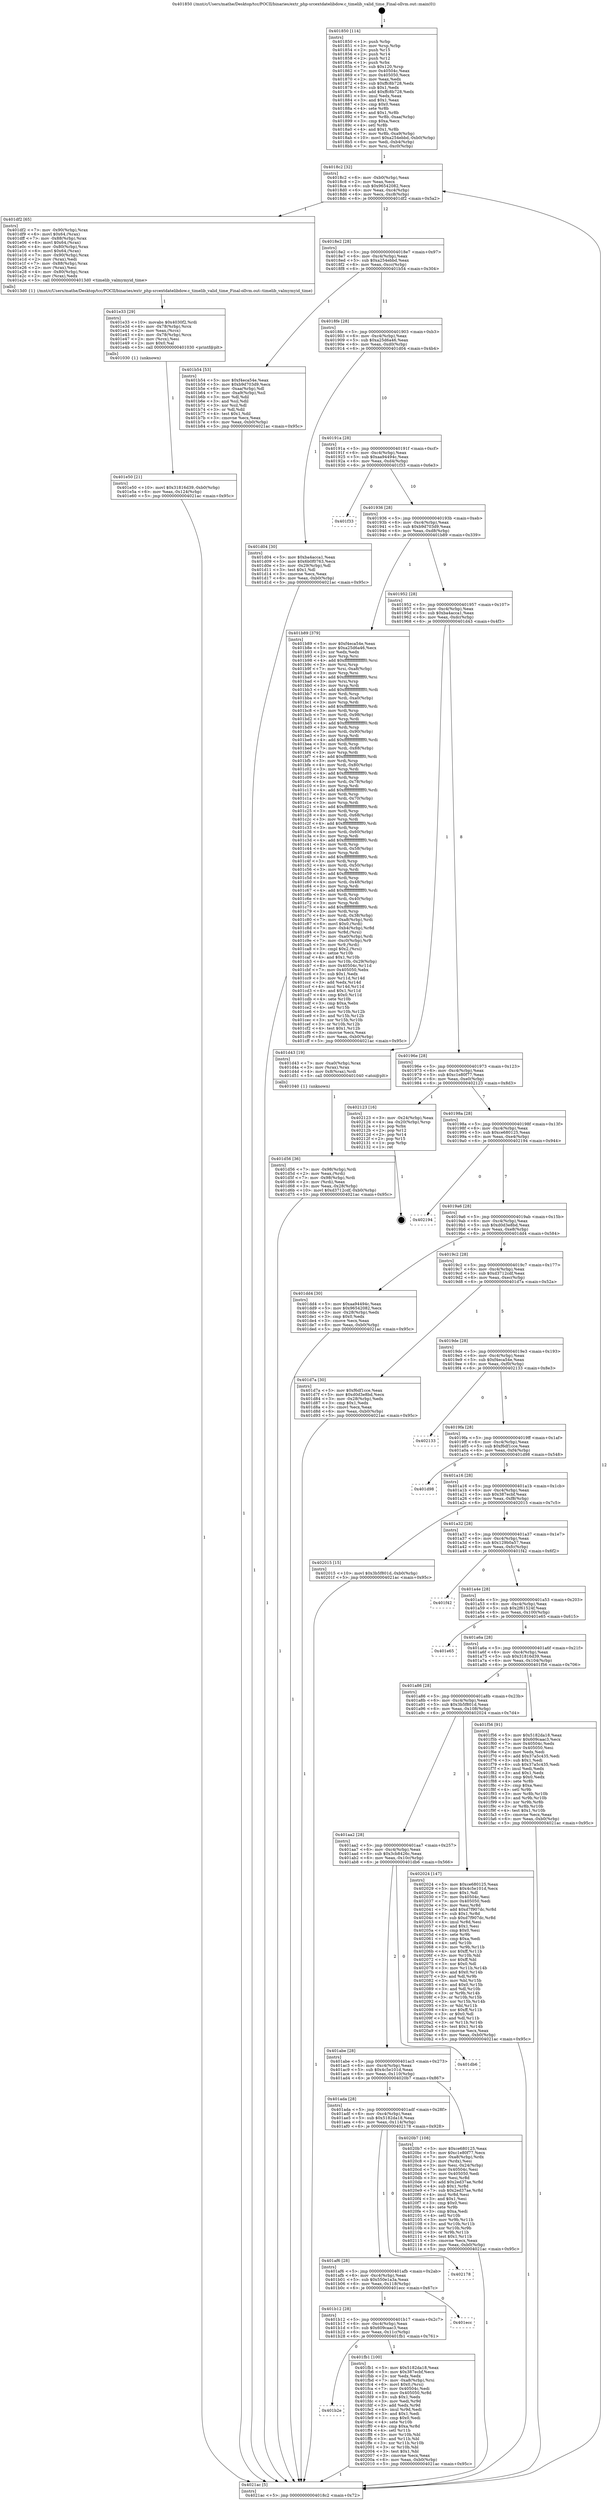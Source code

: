 digraph "0x401850" {
  label = "0x401850 (/mnt/c/Users/mathe/Desktop/tcc/POCII/binaries/extr_php-srcextdatelibdow.c_timelib_valid_time_Final-ollvm.out::main(0))"
  labelloc = "t"
  node[shape=record]

  Entry [label="",width=0.3,height=0.3,shape=circle,fillcolor=black,style=filled]
  "0x4018c2" [label="{
     0x4018c2 [32]\l
     | [instrs]\l
     &nbsp;&nbsp;0x4018c2 \<+6\>: mov -0xb0(%rbp),%eax\l
     &nbsp;&nbsp;0x4018c8 \<+2\>: mov %eax,%ecx\l
     &nbsp;&nbsp;0x4018ca \<+6\>: sub $0x96542082,%ecx\l
     &nbsp;&nbsp;0x4018d0 \<+6\>: mov %eax,-0xc4(%rbp)\l
     &nbsp;&nbsp;0x4018d6 \<+6\>: mov %ecx,-0xc8(%rbp)\l
     &nbsp;&nbsp;0x4018dc \<+6\>: je 0000000000401df2 \<main+0x5a2\>\l
  }"]
  "0x401df2" [label="{
     0x401df2 [65]\l
     | [instrs]\l
     &nbsp;&nbsp;0x401df2 \<+7\>: mov -0x90(%rbp),%rax\l
     &nbsp;&nbsp;0x401df9 \<+6\>: movl $0x64,(%rax)\l
     &nbsp;&nbsp;0x401dff \<+7\>: mov -0x88(%rbp),%rax\l
     &nbsp;&nbsp;0x401e06 \<+6\>: movl $0x64,(%rax)\l
     &nbsp;&nbsp;0x401e0c \<+4\>: mov -0x80(%rbp),%rax\l
     &nbsp;&nbsp;0x401e10 \<+6\>: movl $0x64,(%rax)\l
     &nbsp;&nbsp;0x401e16 \<+7\>: mov -0x90(%rbp),%rax\l
     &nbsp;&nbsp;0x401e1d \<+2\>: mov (%rax),%edi\l
     &nbsp;&nbsp;0x401e1f \<+7\>: mov -0x88(%rbp),%rax\l
     &nbsp;&nbsp;0x401e26 \<+2\>: mov (%rax),%esi\l
     &nbsp;&nbsp;0x401e28 \<+4\>: mov -0x80(%rbp),%rax\l
     &nbsp;&nbsp;0x401e2c \<+2\>: mov (%rax),%edx\l
     &nbsp;&nbsp;0x401e2e \<+5\>: call 00000000004013d0 \<timelib_valmymyid_time\>\l
     | [calls]\l
     &nbsp;&nbsp;0x4013d0 \{1\} (/mnt/c/Users/mathe/Desktop/tcc/POCII/binaries/extr_php-srcextdatelibdow.c_timelib_valid_time_Final-ollvm.out::timelib_valmymyid_time)\l
  }"]
  "0x4018e2" [label="{
     0x4018e2 [28]\l
     | [instrs]\l
     &nbsp;&nbsp;0x4018e2 \<+5\>: jmp 00000000004018e7 \<main+0x97\>\l
     &nbsp;&nbsp;0x4018e7 \<+6\>: mov -0xc4(%rbp),%eax\l
     &nbsp;&nbsp;0x4018ed \<+5\>: sub $0xa254ebbd,%eax\l
     &nbsp;&nbsp;0x4018f2 \<+6\>: mov %eax,-0xcc(%rbp)\l
     &nbsp;&nbsp;0x4018f8 \<+6\>: je 0000000000401b54 \<main+0x304\>\l
  }"]
  Exit [label="",width=0.3,height=0.3,shape=circle,fillcolor=black,style=filled,peripheries=2]
  "0x401b54" [label="{
     0x401b54 [53]\l
     | [instrs]\l
     &nbsp;&nbsp;0x401b54 \<+5\>: mov $0xf4eca54e,%eax\l
     &nbsp;&nbsp;0x401b59 \<+5\>: mov $0xb9d703d9,%ecx\l
     &nbsp;&nbsp;0x401b5e \<+6\>: mov -0xaa(%rbp),%dl\l
     &nbsp;&nbsp;0x401b64 \<+7\>: mov -0xa9(%rbp),%sil\l
     &nbsp;&nbsp;0x401b6b \<+3\>: mov %dl,%dil\l
     &nbsp;&nbsp;0x401b6e \<+3\>: and %sil,%dil\l
     &nbsp;&nbsp;0x401b71 \<+3\>: xor %sil,%dl\l
     &nbsp;&nbsp;0x401b74 \<+3\>: or %dl,%dil\l
     &nbsp;&nbsp;0x401b77 \<+4\>: test $0x1,%dil\l
     &nbsp;&nbsp;0x401b7b \<+3\>: cmovne %ecx,%eax\l
     &nbsp;&nbsp;0x401b7e \<+6\>: mov %eax,-0xb0(%rbp)\l
     &nbsp;&nbsp;0x401b84 \<+5\>: jmp 00000000004021ac \<main+0x95c\>\l
  }"]
  "0x4018fe" [label="{
     0x4018fe [28]\l
     | [instrs]\l
     &nbsp;&nbsp;0x4018fe \<+5\>: jmp 0000000000401903 \<main+0xb3\>\l
     &nbsp;&nbsp;0x401903 \<+6\>: mov -0xc4(%rbp),%eax\l
     &nbsp;&nbsp;0x401909 \<+5\>: sub $0xa25d6a46,%eax\l
     &nbsp;&nbsp;0x40190e \<+6\>: mov %eax,-0xd0(%rbp)\l
     &nbsp;&nbsp;0x401914 \<+6\>: je 0000000000401d04 \<main+0x4b4\>\l
  }"]
  "0x4021ac" [label="{
     0x4021ac [5]\l
     | [instrs]\l
     &nbsp;&nbsp;0x4021ac \<+5\>: jmp 00000000004018c2 \<main+0x72\>\l
  }"]
  "0x401850" [label="{
     0x401850 [114]\l
     | [instrs]\l
     &nbsp;&nbsp;0x401850 \<+1\>: push %rbp\l
     &nbsp;&nbsp;0x401851 \<+3\>: mov %rsp,%rbp\l
     &nbsp;&nbsp;0x401854 \<+2\>: push %r15\l
     &nbsp;&nbsp;0x401856 \<+2\>: push %r14\l
     &nbsp;&nbsp;0x401858 \<+2\>: push %r12\l
     &nbsp;&nbsp;0x40185a \<+1\>: push %rbx\l
     &nbsp;&nbsp;0x40185b \<+7\>: sub $0x120,%rsp\l
     &nbsp;&nbsp;0x401862 \<+7\>: mov 0x40504c,%eax\l
     &nbsp;&nbsp;0x401869 \<+7\>: mov 0x405050,%ecx\l
     &nbsp;&nbsp;0x401870 \<+2\>: mov %eax,%edx\l
     &nbsp;&nbsp;0x401872 \<+6\>: sub $0xffc8b728,%edx\l
     &nbsp;&nbsp;0x401878 \<+3\>: sub $0x1,%edx\l
     &nbsp;&nbsp;0x40187b \<+6\>: add $0xffc8b728,%edx\l
     &nbsp;&nbsp;0x401881 \<+3\>: imul %edx,%eax\l
     &nbsp;&nbsp;0x401884 \<+3\>: and $0x1,%eax\l
     &nbsp;&nbsp;0x401887 \<+3\>: cmp $0x0,%eax\l
     &nbsp;&nbsp;0x40188a \<+4\>: sete %r8b\l
     &nbsp;&nbsp;0x40188e \<+4\>: and $0x1,%r8b\l
     &nbsp;&nbsp;0x401892 \<+7\>: mov %r8b,-0xaa(%rbp)\l
     &nbsp;&nbsp;0x401899 \<+3\>: cmp $0xa,%ecx\l
     &nbsp;&nbsp;0x40189c \<+4\>: setl %r8b\l
     &nbsp;&nbsp;0x4018a0 \<+4\>: and $0x1,%r8b\l
     &nbsp;&nbsp;0x4018a4 \<+7\>: mov %r8b,-0xa9(%rbp)\l
     &nbsp;&nbsp;0x4018ab \<+10\>: movl $0xa254ebbd,-0xb0(%rbp)\l
     &nbsp;&nbsp;0x4018b5 \<+6\>: mov %edi,-0xb4(%rbp)\l
     &nbsp;&nbsp;0x4018bb \<+7\>: mov %rsi,-0xc0(%rbp)\l
  }"]
  "0x401b2e" [label="{
     0x401b2e\l
  }", style=dashed]
  "0x401d04" [label="{
     0x401d04 [30]\l
     | [instrs]\l
     &nbsp;&nbsp;0x401d04 \<+5\>: mov $0xba4acca1,%eax\l
     &nbsp;&nbsp;0x401d09 \<+5\>: mov $0x6b0f0763,%ecx\l
     &nbsp;&nbsp;0x401d0e \<+3\>: mov -0x29(%rbp),%dl\l
     &nbsp;&nbsp;0x401d11 \<+3\>: test $0x1,%dl\l
     &nbsp;&nbsp;0x401d14 \<+3\>: cmovne %ecx,%eax\l
     &nbsp;&nbsp;0x401d17 \<+6\>: mov %eax,-0xb0(%rbp)\l
     &nbsp;&nbsp;0x401d1d \<+5\>: jmp 00000000004021ac \<main+0x95c\>\l
  }"]
  "0x40191a" [label="{
     0x40191a [28]\l
     | [instrs]\l
     &nbsp;&nbsp;0x40191a \<+5\>: jmp 000000000040191f \<main+0xcf\>\l
     &nbsp;&nbsp;0x40191f \<+6\>: mov -0xc4(%rbp),%eax\l
     &nbsp;&nbsp;0x401925 \<+5\>: sub $0xaa94494c,%eax\l
     &nbsp;&nbsp;0x40192a \<+6\>: mov %eax,-0xd4(%rbp)\l
     &nbsp;&nbsp;0x401930 \<+6\>: je 0000000000401f33 \<main+0x6e3\>\l
  }"]
  "0x401fb1" [label="{
     0x401fb1 [100]\l
     | [instrs]\l
     &nbsp;&nbsp;0x401fb1 \<+5\>: mov $0x5182da18,%eax\l
     &nbsp;&nbsp;0x401fb6 \<+5\>: mov $0x387ecbf,%ecx\l
     &nbsp;&nbsp;0x401fbb \<+2\>: xor %edx,%edx\l
     &nbsp;&nbsp;0x401fbd \<+7\>: mov -0xa8(%rbp),%rsi\l
     &nbsp;&nbsp;0x401fc4 \<+6\>: movl $0x0,(%rsi)\l
     &nbsp;&nbsp;0x401fca \<+7\>: mov 0x40504c,%edi\l
     &nbsp;&nbsp;0x401fd1 \<+8\>: mov 0x405050,%r8d\l
     &nbsp;&nbsp;0x401fd9 \<+3\>: sub $0x1,%edx\l
     &nbsp;&nbsp;0x401fdc \<+3\>: mov %edi,%r9d\l
     &nbsp;&nbsp;0x401fdf \<+3\>: add %edx,%r9d\l
     &nbsp;&nbsp;0x401fe2 \<+4\>: imul %r9d,%edi\l
     &nbsp;&nbsp;0x401fe6 \<+3\>: and $0x1,%edi\l
     &nbsp;&nbsp;0x401fe9 \<+3\>: cmp $0x0,%edi\l
     &nbsp;&nbsp;0x401fec \<+4\>: sete %r10b\l
     &nbsp;&nbsp;0x401ff0 \<+4\>: cmp $0xa,%r8d\l
     &nbsp;&nbsp;0x401ff4 \<+4\>: setl %r11b\l
     &nbsp;&nbsp;0x401ff8 \<+3\>: mov %r10b,%bl\l
     &nbsp;&nbsp;0x401ffb \<+3\>: and %r11b,%bl\l
     &nbsp;&nbsp;0x401ffe \<+3\>: xor %r11b,%r10b\l
     &nbsp;&nbsp;0x402001 \<+3\>: or %r10b,%bl\l
     &nbsp;&nbsp;0x402004 \<+3\>: test $0x1,%bl\l
     &nbsp;&nbsp;0x402007 \<+3\>: cmovne %ecx,%eax\l
     &nbsp;&nbsp;0x40200a \<+6\>: mov %eax,-0xb0(%rbp)\l
     &nbsp;&nbsp;0x402010 \<+5\>: jmp 00000000004021ac \<main+0x95c\>\l
  }"]
  "0x401f33" [label="{
     0x401f33\l
  }", style=dashed]
  "0x401936" [label="{
     0x401936 [28]\l
     | [instrs]\l
     &nbsp;&nbsp;0x401936 \<+5\>: jmp 000000000040193b \<main+0xeb\>\l
     &nbsp;&nbsp;0x40193b \<+6\>: mov -0xc4(%rbp),%eax\l
     &nbsp;&nbsp;0x401941 \<+5\>: sub $0xb9d703d9,%eax\l
     &nbsp;&nbsp;0x401946 \<+6\>: mov %eax,-0xd8(%rbp)\l
     &nbsp;&nbsp;0x40194c \<+6\>: je 0000000000401b89 \<main+0x339\>\l
  }"]
  "0x401b12" [label="{
     0x401b12 [28]\l
     | [instrs]\l
     &nbsp;&nbsp;0x401b12 \<+5\>: jmp 0000000000401b17 \<main+0x2c7\>\l
     &nbsp;&nbsp;0x401b17 \<+6\>: mov -0xc4(%rbp),%eax\l
     &nbsp;&nbsp;0x401b1d \<+5\>: sub $0x609caac3,%eax\l
     &nbsp;&nbsp;0x401b22 \<+6\>: mov %eax,-0x11c(%rbp)\l
     &nbsp;&nbsp;0x401b28 \<+6\>: je 0000000000401fb1 \<main+0x761\>\l
  }"]
  "0x401b89" [label="{
     0x401b89 [379]\l
     | [instrs]\l
     &nbsp;&nbsp;0x401b89 \<+5\>: mov $0xf4eca54e,%eax\l
     &nbsp;&nbsp;0x401b8e \<+5\>: mov $0xa25d6a46,%ecx\l
     &nbsp;&nbsp;0x401b93 \<+2\>: xor %edx,%edx\l
     &nbsp;&nbsp;0x401b95 \<+3\>: mov %rsp,%rsi\l
     &nbsp;&nbsp;0x401b98 \<+4\>: add $0xfffffffffffffff0,%rsi\l
     &nbsp;&nbsp;0x401b9c \<+3\>: mov %rsi,%rsp\l
     &nbsp;&nbsp;0x401b9f \<+7\>: mov %rsi,-0xa8(%rbp)\l
     &nbsp;&nbsp;0x401ba6 \<+3\>: mov %rsp,%rsi\l
     &nbsp;&nbsp;0x401ba9 \<+4\>: add $0xfffffffffffffff0,%rsi\l
     &nbsp;&nbsp;0x401bad \<+3\>: mov %rsi,%rsp\l
     &nbsp;&nbsp;0x401bb0 \<+3\>: mov %rsp,%rdi\l
     &nbsp;&nbsp;0x401bb3 \<+4\>: add $0xfffffffffffffff0,%rdi\l
     &nbsp;&nbsp;0x401bb7 \<+3\>: mov %rdi,%rsp\l
     &nbsp;&nbsp;0x401bba \<+7\>: mov %rdi,-0xa0(%rbp)\l
     &nbsp;&nbsp;0x401bc1 \<+3\>: mov %rsp,%rdi\l
     &nbsp;&nbsp;0x401bc4 \<+4\>: add $0xfffffffffffffff0,%rdi\l
     &nbsp;&nbsp;0x401bc8 \<+3\>: mov %rdi,%rsp\l
     &nbsp;&nbsp;0x401bcb \<+7\>: mov %rdi,-0x98(%rbp)\l
     &nbsp;&nbsp;0x401bd2 \<+3\>: mov %rsp,%rdi\l
     &nbsp;&nbsp;0x401bd5 \<+4\>: add $0xfffffffffffffff0,%rdi\l
     &nbsp;&nbsp;0x401bd9 \<+3\>: mov %rdi,%rsp\l
     &nbsp;&nbsp;0x401bdc \<+7\>: mov %rdi,-0x90(%rbp)\l
     &nbsp;&nbsp;0x401be3 \<+3\>: mov %rsp,%rdi\l
     &nbsp;&nbsp;0x401be6 \<+4\>: add $0xfffffffffffffff0,%rdi\l
     &nbsp;&nbsp;0x401bea \<+3\>: mov %rdi,%rsp\l
     &nbsp;&nbsp;0x401bed \<+7\>: mov %rdi,-0x88(%rbp)\l
     &nbsp;&nbsp;0x401bf4 \<+3\>: mov %rsp,%rdi\l
     &nbsp;&nbsp;0x401bf7 \<+4\>: add $0xfffffffffffffff0,%rdi\l
     &nbsp;&nbsp;0x401bfb \<+3\>: mov %rdi,%rsp\l
     &nbsp;&nbsp;0x401bfe \<+4\>: mov %rdi,-0x80(%rbp)\l
     &nbsp;&nbsp;0x401c02 \<+3\>: mov %rsp,%rdi\l
     &nbsp;&nbsp;0x401c05 \<+4\>: add $0xfffffffffffffff0,%rdi\l
     &nbsp;&nbsp;0x401c09 \<+3\>: mov %rdi,%rsp\l
     &nbsp;&nbsp;0x401c0c \<+4\>: mov %rdi,-0x78(%rbp)\l
     &nbsp;&nbsp;0x401c10 \<+3\>: mov %rsp,%rdi\l
     &nbsp;&nbsp;0x401c13 \<+4\>: add $0xfffffffffffffff0,%rdi\l
     &nbsp;&nbsp;0x401c17 \<+3\>: mov %rdi,%rsp\l
     &nbsp;&nbsp;0x401c1a \<+4\>: mov %rdi,-0x70(%rbp)\l
     &nbsp;&nbsp;0x401c1e \<+3\>: mov %rsp,%rdi\l
     &nbsp;&nbsp;0x401c21 \<+4\>: add $0xfffffffffffffff0,%rdi\l
     &nbsp;&nbsp;0x401c25 \<+3\>: mov %rdi,%rsp\l
     &nbsp;&nbsp;0x401c28 \<+4\>: mov %rdi,-0x68(%rbp)\l
     &nbsp;&nbsp;0x401c2c \<+3\>: mov %rsp,%rdi\l
     &nbsp;&nbsp;0x401c2f \<+4\>: add $0xfffffffffffffff0,%rdi\l
     &nbsp;&nbsp;0x401c33 \<+3\>: mov %rdi,%rsp\l
     &nbsp;&nbsp;0x401c36 \<+4\>: mov %rdi,-0x60(%rbp)\l
     &nbsp;&nbsp;0x401c3a \<+3\>: mov %rsp,%rdi\l
     &nbsp;&nbsp;0x401c3d \<+4\>: add $0xfffffffffffffff0,%rdi\l
     &nbsp;&nbsp;0x401c41 \<+3\>: mov %rdi,%rsp\l
     &nbsp;&nbsp;0x401c44 \<+4\>: mov %rdi,-0x58(%rbp)\l
     &nbsp;&nbsp;0x401c48 \<+3\>: mov %rsp,%rdi\l
     &nbsp;&nbsp;0x401c4b \<+4\>: add $0xfffffffffffffff0,%rdi\l
     &nbsp;&nbsp;0x401c4f \<+3\>: mov %rdi,%rsp\l
     &nbsp;&nbsp;0x401c52 \<+4\>: mov %rdi,-0x50(%rbp)\l
     &nbsp;&nbsp;0x401c56 \<+3\>: mov %rsp,%rdi\l
     &nbsp;&nbsp;0x401c59 \<+4\>: add $0xfffffffffffffff0,%rdi\l
     &nbsp;&nbsp;0x401c5d \<+3\>: mov %rdi,%rsp\l
     &nbsp;&nbsp;0x401c60 \<+4\>: mov %rdi,-0x48(%rbp)\l
     &nbsp;&nbsp;0x401c64 \<+3\>: mov %rsp,%rdi\l
     &nbsp;&nbsp;0x401c67 \<+4\>: add $0xfffffffffffffff0,%rdi\l
     &nbsp;&nbsp;0x401c6b \<+3\>: mov %rdi,%rsp\l
     &nbsp;&nbsp;0x401c6e \<+4\>: mov %rdi,-0x40(%rbp)\l
     &nbsp;&nbsp;0x401c72 \<+3\>: mov %rsp,%rdi\l
     &nbsp;&nbsp;0x401c75 \<+4\>: add $0xfffffffffffffff0,%rdi\l
     &nbsp;&nbsp;0x401c79 \<+3\>: mov %rdi,%rsp\l
     &nbsp;&nbsp;0x401c7c \<+4\>: mov %rdi,-0x38(%rbp)\l
     &nbsp;&nbsp;0x401c80 \<+7\>: mov -0xa8(%rbp),%rdi\l
     &nbsp;&nbsp;0x401c87 \<+6\>: movl $0x0,(%rdi)\l
     &nbsp;&nbsp;0x401c8d \<+7\>: mov -0xb4(%rbp),%r8d\l
     &nbsp;&nbsp;0x401c94 \<+3\>: mov %r8d,(%rsi)\l
     &nbsp;&nbsp;0x401c97 \<+7\>: mov -0xa0(%rbp),%rdi\l
     &nbsp;&nbsp;0x401c9e \<+7\>: mov -0xc0(%rbp),%r9\l
     &nbsp;&nbsp;0x401ca5 \<+3\>: mov %r9,(%rdi)\l
     &nbsp;&nbsp;0x401ca8 \<+3\>: cmpl $0x2,(%rsi)\l
     &nbsp;&nbsp;0x401cab \<+4\>: setne %r10b\l
     &nbsp;&nbsp;0x401caf \<+4\>: and $0x1,%r10b\l
     &nbsp;&nbsp;0x401cb3 \<+4\>: mov %r10b,-0x29(%rbp)\l
     &nbsp;&nbsp;0x401cb7 \<+8\>: mov 0x40504c,%r11d\l
     &nbsp;&nbsp;0x401cbf \<+7\>: mov 0x405050,%ebx\l
     &nbsp;&nbsp;0x401cc6 \<+3\>: sub $0x1,%edx\l
     &nbsp;&nbsp;0x401cc9 \<+3\>: mov %r11d,%r14d\l
     &nbsp;&nbsp;0x401ccc \<+3\>: add %edx,%r14d\l
     &nbsp;&nbsp;0x401ccf \<+4\>: imul %r14d,%r11d\l
     &nbsp;&nbsp;0x401cd3 \<+4\>: and $0x1,%r11d\l
     &nbsp;&nbsp;0x401cd7 \<+4\>: cmp $0x0,%r11d\l
     &nbsp;&nbsp;0x401cdb \<+4\>: sete %r10b\l
     &nbsp;&nbsp;0x401cdf \<+3\>: cmp $0xa,%ebx\l
     &nbsp;&nbsp;0x401ce2 \<+4\>: setl %r15b\l
     &nbsp;&nbsp;0x401ce6 \<+3\>: mov %r10b,%r12b\l
     &nbsp;&nbsp;0x401ce9 \<+3\>: and %r15b,%r12b\l
     &nbsp;&nbsp;0x401cec \<+3\>: xor %r15b,%r10b\l
     &nbsp;&nbsp;0x401cef \<+3\>: or %r10b,%r12b\l
     &nbsp;&nbsp;0x401cf2 \<+4\>: test $0x1,%r12b\l
     &nbsp;&nbsp;0x401cf6 \<+3\>: cmovne %ecx,%eax\l
     &nbsp;&nbsp;0x401cf9 \<+6\>: mov %eax,-0xb0(%rbp)\l
     &nbsp;&nbsp;0x401cff \<+5\>: jmp 00000000004021ac \<main+0x95c\>\l
  }"]
  "0x401952" [label="{
     0x401952 [28]\l
     | [instrs]\l
     &nbsp;&nbsp;0x401952 \<+5\>: jmp 0000000000401957 \<main+0x107\>\l
     &nbsp;&nbsp;0x401957 \<+6\>: mov -0xc4(%rbp),%eax\l
     &nbsp;&nbsp;0x40195d \<+5\>: sub $0xba4acca1,%eax\l
     &nbsp;&nbsp;0x401962 \<+6\>: mov %eax,-0xdc(%rbp)\l
     &nbsp;&nbsp;0x401968 \<+6\>: je 0000000000401d43 \<main+0x4f3\>\l
  }"]
  "0x401ecc" [label="{
     0x401ecc\l
  }", style=dashed]
  "0x401af6" [label="{
     0x401af6 [28]\l
     | [instrs]\l
     &nbsp;&nbsp;0x401af6 \<+5\>: jmp 0000000000401afb \<main+0x2ab\>\l
     &nbsp;&nbsp;0x401afb \<+6\>: mov -0xc4(%rbp),%eax\l
     &nbsp;&nbsp;0x401b01 \<+5\>: sub $0x550e1a3a,%eax\l
     &nbsp;&nbsp;0x401b06 \<+6\>: mov %eax,-0x118(%rbp)\l
     &nbsp;&nbsp;0x401b0c \<+6\>: je 0000000000401ecc \<main+0x67c\>\l
  }"]
  "0x401d43" [label="{
     0x401d43 [19]\l
     | [instrs]\l
     &nbsp;&nbsp;0x401d43 \<+7\>: mov -0xa0(%rbp),%rax\l
     &nbsp;&nbsp;0x401d4a \<+3\>: mov (%rax),%rax\l
     &nbsp;&nbsp;0x401d4d \<+4\>: mov 0x8(%rax),%rdi\l
     &nbsp;&nbsp;0x401d51 \<+5\>: call 0000000000401040 \<atoi@plt\>\l
     | [calls]\l
     &nbsp;&nbsp;0x401040 \{1\} (unknown)\l
  }"]
  "0x40196e" [label="{
     0x40196e [28]\l
     | [instrs]\l
     &nbsp;&nbsp;0x40196e \<+5\>: jmp 0000000000401973 \<main+0x123\>\l
     &nbsp;&nbsp;0x401973 \<+6\>: mov -0xc4(%rbp),%eax\l
     &nbsp;&nbsp;0x401979 \<+5\>: sub $0xc1e80f77,%eax\l
     &nbsp;&nbsp;0x40197e \<+6\>: mov %eax,-0xe0(%rbp)\l
     &nbsp;&nbsp;0x401984 \<+6\>: je 0000000000402123 \<main+0x8d3\>\l
  }"]
  "0x401d56" [label="{
     0x401d56 [36]\l
     | [instrs]\l
     &nbsp;&nbsp;0x401d56 \<+7\>: mov -0x98(%rbp),%rdi\l
     &nbsp;&nbsp;0x401d5d \<+2\>: mov %eax,(%rdi)\l
     &nbsp;&nbsp;0x401d5f \<+7\>: mov -0x98(%rbp),%rdi\l
     &nbsp;&nbsp;0x401d66 \<+2\>: mov (%rdi),%eax\l
     &nbsp;&nbsp;0x401d68 \<+3\>: mov %eax,-0x28(%rbp)\l
     &nbsp;&nbsp;0x401d6b \<+10\>: movl $0xd3712cdf,-0xb0(%rbp)\l
     &nbsp;&nbsp;0x401d75 \<+5\>: jmp 00000000004021ac \<main+0x95c\>\l
  }"]
  "0x402178" [label="{
     0x402178\l
  }", style=dashed]
  "0x402123" [label="{
     0x402123 [16]\l
     | [instrs]\l
     &nbsp;&nbsp;0x402123 \<+3\>: mov -0x24(%rbp),%eax\l
     &nbsp;&nbsp;0x402126 \<+4\>: lea -0x20(%rbp),%rsp\l
     &nbsp;&nbsp;0x40212a \<+1\>: pop %rbx\l
     &nbsp;&nbsp;0x40212b \<+2\>: pop %r12\l
     &nbsp;&nbsp;0x40212d \<+2\>: pop %r14\l
     &nbsp;&nbsp;0x40212f \<+2\>: pop %r15\l
     &nbsp;&nbsp;0x402131 \<+1\>: pop %rbp\l
     &nbsp;&nbsp;0x402132 \<+1\>: ret\l
  }"]
  "0x40198a" [label="{
     0x40198a [28]\l
     | [instrs]\l
     &nbsp;&nbsp;0x40198a \<+5\>: jmp 000000000040198f \<main+0x13f\>\l
     &nbsp;&nbsp;0x40198f \<+6\>: mov -0xc4(%rbp),%eax\l
     &nbsp;&nbsp;0x401995 \<+5\>: sub $0xce680125,%eax\l
     &nbsp;&nbsp;0x40199a \<+6\>: mov %eax,-0xe4(%rbp)\l
     &nbsp;&nbsp;0x4019a0 \<+6\>: je 0000000000402194 \<main+0x944\>\l
  }"]
  "0x401ada" [label="{
     0x401ada [28]\l
     | [instrs]\l
     &nbsp;&nbsp;0x401ada \<+5\>: jmp 0000000000401adf \<main+0x28f\>\l
     &nbsp;&nbsp;0x401adf \<+6\>: mov -0xc4(%rbp),%eax\l
     &nbsp;&nbsp;0x401ae5 \<+5\>: sub $0x5182da18,%eax\l
     &nbsp;&nbsp;0x401aea \<+6\>: mov %eax,-0x114(%rbp)\l
     &nbsp;&nbsp;0x401af0 \<+6\>: je 0000000000402178 \<main+0x928\>\l
  }"]
  "0x402194" [label="{
     0x402194\l
  }", style=dashed]
  "0x4019a6" [label="{
     0x4019a6 [28]\l
     | [instrs]\l
     &nbsp;&nbsp;0x4019a6 \<+5\>: jmp 00000000004019ab \<main+0x15b\>\l
     &nbsp;&nbsp;0x4019ab \<+6\>: mov -0xc4(%rbp),%eax\l
     &nbsp;&nbsp;0x4019b1 \<+5\>: sub $0xd0d3e8bd,%eax\l
     &nbsp;&nbsp;0x4019b6 \<+6\>: mov %eax,-0xe8(%rbp)\l
     &nbsp;&nbsp;0x4019bc \<+6\>: je 0000000000401dd4 \<main+0x584\>\l
  }"]
  "0x4020b7" [label="{
     0x4020b7 [108]\l
     | [instrs]\l
     &nbsp;&nbsp;0x4020b7 \<+5\>: mov $0xce680125,%eax\l
     &nbsp;&nbsp;0x4020bc \<+5\>: mov $0xc1e80f77,%ecx\l
     &nbsp;&nbsp;0x4020c1 \<+7\>: mov -0xa8(%rbp),%rdx\l
     &nbsp;&nbsp;0x4020c8 \<+2\>: mov (%rdx),%esi\l
     &nbsp;&nbsp;0x4020ca \<+3\>: mov %esi,-0x24(%rbp)\l
     &nbsp;&nbsp;0x4020cd \<+7\>: mov 0x40504c,%esi\l
     &nbsp;&nbsp;0x4020d4 \<+7\>: mov 0x405050,%edi\l
     &nbsp;&nbsp;0x4020db \<+3\>: mov %esi,%r8d\l
     &nbsp;&nbsp;0x4020de \<+7\>: add $0x2ed37ae,%r8d\l
     &nbsp;&nbsp;0x4020e5 \<+4\>: sub $0x1,%r8d\l
     &nbsp;&nbsp;0x4020e9 \<+7\>: sub $0x2ed37ae,%r8d\l
     &nbsp;&nbsp;0x4020f0 \<+4\>: imul %r8d,%esi\l
     &nbsp;&nbsp;0x4020f4 \<+3\>: and $0x1,%esi\l
     &nbsp;&nbsp;0x4020f7 \<+3\>: cmp $0x0,%esi\l
     &nbsp;&nbsp;0x4020fa \<+4\>: sete %r9b\l
     &nbsp;&nbsp;0x4020fe \<+3\>: cmp $0xa,%edi\l
     &nbsp;&nbsp;0x402101 \<+4\>: setl %r10b\l
     &nbsp;&nbsp;0x402105 \<+3\>: mov %r9b,%r11b\l
     &nbsp;&nbsp;0x402108 \<+3\>: and %r10b,%r11b\l
     &nbsp;&nbsp;0x40210b \<+3\>: xor %r10b,%r9b\l
     &nbsp;&nbsp;0x40210e \<+3\>: or %r9b,%r11b\l
     &nbsp;&nbsp;0x402111 \<+4\>: test $0x1,%r11b\l
     &nbsp;&nbsp;0x402115 \<+3\>: cmovne %ecx,%eax\l
     &nbsp;&nbsp;0x402118 \<+6\>: mov %eax,-0xb0(%rbp)\l
     &nbsp;&nbsp;0x40211e \<+5\>: jmp 00000000004021ac \<main+0x95c\>\l
  }"]
  "0x401dd4" [label="{
     0x401dd4 [30]\l
     | [instrs]\l
     &nbsp;&nbsp;0x401dd4 \<+5\>: mov $0xaa94494c,%eax\l
     &nbsp;&nbsp;0x401dd9 \<+5\>: mov $0x96542082,%ecx\l
     &nbsp;&nbsp;0x401dde \<+3\>: mov -0x28(%rbp),%edx\l
     &nbsp;&nbsp;0x401de1 \<+3\>: cmp $0x0,%edx\l
     &nbsp;&nbsp;0x401de4 \<+3\>: cmove %ecx,%eax\l
     &nbsp;&nbsp;0x401de7 \<+6\>: mov %eax,-0xb0(%rbp)\l
     &nbsp;&nbsp;0x401ded \<+5\>: jmp 00000000004021ac \<main+0x95c\>\l
  }"]
  "0x4019c2" [label="{
     0x4019c2 [28]\l
     | [instrs]\l
     &nbsp;&nbsp;0x4019c2 \<+5\>: jmp 00000000004019c7 \<main+0x177\>\l
     &nbsp;&nbsp;0x4019c7 \<+6\>: mov -0xc4(%rbp),%eax\l
     &nbsp;&nbsp;0x4019cd \<+5\>: sub $0xd3712cdf,%eax\l
     &nbsp;&nbsp;0x4019d2 \<+6\>: mov %eax,-0xec(%rbp)\l
     &nbsp;&nbsp;0x4019d8 \<+6\>: je 0000000000401d7a \<main+0x52a\>\l
  }"]
  "0x401abe" [label="{
     0x401abe [28]\l
     | [instrs]\l
     &nbsp;&nbsp;0x401abe \<+5\>: jmp 0000000000401ac3 \<main+0x273\>\l
     &nbsp;&nbsp;0x401ac3 \<+6\>: mov -0xc4(%rbp),%eax\l
     &nbsp;&nbsp;0x401ac9 \<+5\>: sub $0x4c5e101d,%eax\l
     &nbsp;&nbsp;0x401ace \<+6\>: mov %eax,-0x110(%rbp)\l
     &nbsp;&nbsp;0x401ad4 \<+6\>: je 00000000004020b7 \<main+0x867\>\l
  }"]
  "0x401d7a" [label="{
     0x401d7a [30]\l
     | [instrs]\l
     &nbsp;&nbsp;0x401d7a \<+5\>: mov $0xf6df1cce,%eax\l
     &nbsp;&nbsp;0x401d7f \<+5\>: mov $0xd0d3e8bd,%ecx\l
     &nbsp;&nbsp;0x401d84 \<+3\>: mov -0x28(%rbp),%edx\l
     &nbsp;&nbsp;0x401d87 \<+3\>: cmp $0x1,%edx\l
     &nbsp;&nbsp;0x401d8a \<+3\>: cmovl %ecx,%eax\l
     &nbsp;&nbsp;0x401d8d \<+6\>: mov %eax,-0xb0(%rbp)\l
     &nbsp;&nbsp;0x401d93 \<+5\>: jmp 00000000004021ac \<main+0x95c\>\l
  }"]
  "0x4019de" [label="{
     0x4019de [28]\l
     | [instrs]\l
     &nbsp;&nbsp;0x4019de \<+5\>: jmp 00000000004019e3 \<main+0x193\>\l
     &nbsp;&nbsp;0x4019e3 \<+6\>: mov -0xc4(%rbp),%eax\l
     &nbsp;&nbsp;0x4019e9 \<+5\>: sub $0xf4eca54e,%eax\l
     &nbsp;&nbsp;0x4019ee \<+6\>: mov %eax,-0xf0(%rbp)\l
     &nbsp;&nbsp;0x4019f4 \<+6\>: je 0000000000402133 \<main+0x8e3\>\l
  }"]
  "0x401e33" [label="{
     0x401e33 [29]\l
     | [instrs]\l
     &nbsp;&nbsp;0x401e33 \<+10\>: movabs $0x4030f2,%rdi\l
     &nbsp;&nbsp;0x401e3d \<+4\>: mov -0x78(%rbp),%rcx\l
     &nbsp;&nbsp;0x401e41 \<+2\>: mov %eax,(%rcx)\l
     &nbsp;&nbsp;0x401e43 \<+4\>: mov -0x78(%rbp),%rcx\l
     &nbsp;&nbsp;0x401e47 \<+2\>: mov (%rcx),%esi\l
     &nbsp;&nbsp;0x401e49 \<+2\>: mov $0x0,%al\l
     &nbsp;&nbsp;0x401e4b \<+5\>: call 0000000000401030 \<printf@plt\>\l
     | [calls]\l
     &nbsp;&nbsp;0x401030 \{1\} (unknown)\l
  }"]
  "0x401e50" [label="{
     0x401e50 [21]\l
     | [instrs]\l
     &nbsp;&nbsp;0x401e50 \<+10\>: movl $0x31816d39,-0xb0(%rbp)\l
     &nbsp;&nbsp;0x401e5a \<+6\>: mov %eax,-0x124(%rbp)\l
     &nbsp;&nbsp;0x401e60 \<+5\>: jmp 00000000004021ac \<main+0x95c\>\l
  }"]
  "0x401db6" [label="{
     0x401db6\l
  }", style=dashed]
  "0x402133" [label="{
     0x402133\l
  }", style=dashed]
  "0x4019fa" [label="{
     0x4019fa [28]\l
     | [instrs]\l
     &nbsp;&nbsp;0x4019fa \<+5\>: jmp 00000000004019ff \<main+0x1af\>\l
     &nbsp;&nbsp;0x4019ff \<+6\>: mov -0xc4(%rbp),%eax\l
     &nbsp;&nbsp;0x401a05 \<+5\>: sub $0xf6df1cce,%eax\l
     &nbsp;&nbsp;0x401a0a \<+6\>: mov %eax,-0xf4(%rbp)\l
     &nbsp;&nbsp;0x401a10 \<+6\>: je 0000000000401d98 \<main+0x548\>\l
  }"]
  "0x401aa2" [label="{
     0x401aa2 [28]\l
     | [instrs]\l
     &nbsp;&nbsp;0x401aa2 \<+5\>: jmp 0000000000401aa7 \<main+0x257\>\l
     &nbsp;&nbsp;0x401aa7 \<+6\>: mov -0xc4(%rbp),%eax\l
     &nbsp;&nbsp;0x401aad \<+5\>: sub $0x3cb8426c,%eax\l
     &nbsp;&nbsp;0x401ab2 \<+6\>: mov %eax,-0x10c(%rbp)\l
     &nbsp;&nbsp;0x401ab8 \<+6\>: je 0000000000401db6 \<main+0x566\>\l
  }"]
  "0x401d98" [label="{
     0x401d98\l
  }", style=dashed]
  "0x401a16" [label="{
     0x401a16 [28]\l
     | [instrs]\l
     &nbsp;&nbsp;0x401a16 \<+5\>: jmp 0000000000401a1b \<main+0x1cb\>\l
     &nbsp;&nbsp;0x401a1b \<+6\>: mov -0xc4(%rbp),%eax\l
     &nbsp;&nbsp;0x401a21 \<+5\>: sub $0x387ecbf,%eax\l
     &nbsp;&nbsp;0x401a26 \<+6\>: mov %eax,-0xf8(%rbp)\l
     &nbsp;&nbsp;0x401a2c \<+6\>: je 0000000000402015 \<main+0x7c5\>\l
  }"]
  "0x402024" [label="{
     0x402024 [147]\l
     | [instrs]\l
     &nbsp;&nbsp;0x402024 \<+5\>: mov $0xce680125,%eax\l
     &nbsp;&nbsp;0x402029 \<+5\>: mov $0x4c5e101d,%ecx\l
     &nbsp;&nbsp;0x40202e \<+2\>: mov $0x1,%dl\l
     &nbsp;&nbsp;0x402030 \<+7\>: mov 0x40504c,%esi\l
     &nbsp;&nbsp;0x402037 \<+7\>: mov 0x405050,%edi\l
     &nbsp;&nbsp;0x40203e \<+3\>: mov %esi,%r8d\l
     &nbsp;&nbsp;0x402041 \<+7\>: add $0xd7f907dc,%r8d\l
     &nbsp;&nbsp;0x402048 \<+4\>: sub $0x1,%r8d\l
     &nbsp;&nbsp;0x40204c \<+7\>: sub $0xd7f907dc,%r8d\l
     &nbsp;&nbsp;0x402053 \<+4\>: imul %r8d,%esi\l
     &nbsp;&nbsp;0x402057 \<+3\>: and $0x1,%esi\l
     &nbsp;&nbsp;0x40205a \<+3\>: cmp $0x0,%esi\l
     &nbsp;&nbsp;0x40205d \<+4\>: sete %r9b\l
     &nbsp;&nbsp;0x402061 \<+3\>: cmp $0xa,%edi\l
     &nbsp;&nbsp;0x402064 \<+4\>: setl %r10b\l
     &nbsp;&nbsp;0x402068 \<+3\>: mov %r9b,%r11b\l
     &nbsp;&nbsp;0x40206b \<+4\>: xor $0xff,%r11b\l
     &nbsp;&nbsp;0x40206f \<+3\>: mov %r10b,%bl\l
     &nbsp;&nbsp;0x402072 \<+3\>: xor $0xff,%bl\l
     &nbsp;&nbsp;0x402075 \<+3\>: xor $0x0,%dl\l
     &nbsp;&nbsp;0x402078 \<+3\>: mov %r11b,%r14b\l
     &nbsp;&nbsp;0x40207b \<+4\>: and $0x0,%r14b\l
     &nbsp;&nbsp;0x40207f \<+3\>: and %dl,%r9b\l
     &nbsp;&nbsp;0x402082 \<+3\>: mov %bl,%r15b\l
     &nbsp;&nbsp;0x402085 \<+4\>: and $0x0,%r15b\l
     &nbsp;&nbsp;0x402089 \<+3\>: and %dl,%r10b\l
     &nbsp;&nbsp;0x40208c \<+3\>: or %r9b,%r14b\l
     &nbsp;&nbsp;0x40208f \<+3\>: or %r10b,%r15b\l
     &nbsp;&nbsp;0x402092 \<+3\>: xor %r15b,%r14b\l
     &nbsp;&nbsp;0x402095 \<+3\>: or %bl,%r11b\l
     &nbsp;&nbsp;0x402098 \<+4\>: xor $0xff,%r11b\l
     &nbsp;&nbsp;0x40209c \<+3\>: or $0x0,%dl\l
     &nbsp;&nbsp;0x40209f \<+3\>: and %dl,%r11b\l
     &nbsp;&nbsp;0x4020a2 \<+3\>: or %r11b,%r14b\l
     &nbsp;&nbsp;0x4020a5 \<+4\>: test $0x1,%r14b\l
     &nbsp;&nbsp;0x4020a9 \<+3\>: cmovne %ecx,%eax\l
     &nbsp;&nbsp;0x4020ac \<+6\>: mov %eax,-0xb0(%rbp)\l
     &nbsp;&nbsp;0x4020b2 \<+5\>: jmp 00000000004021ac \<main+0x95c\>\l
  }"]
  "0x402015" [label="{
     0x402015 [15]\l
     | [instrs]\l
     &nbsp;&nbsp;0x402015 \<+10\>: movl $0x3b5f801d,-0xb0(%rbp)\l
     &nbsp;&nbsp;0x40201f \<+5\>: jmp 00000000004021ac \<main+0x95c\>\l
  }"]
  "0x401a32" [label="{
     0x401a32 [28]\l
     | [instrs]\l
     &nbsp;&nbsp;0x401a32 \<+5\>: jmp 0000000000401a37 \<main+0x1e7\>\l
     &nbsp;&nbsp;0x401a37 \<+6\>: mov -0xc4(%rbp),%eax\l
     &nbsp;&nbsp;0x401a3d \<+5\>: sub $0x129b0a57,%eax\l
     &nbsp;&nbsp;0x401a42 \<+6\>: mov %eax,-0xfc(%rbp)\l
     &nbsp;&nbsp;0x401a48 \<+6\>: je 0000000000401f42 \<main+0x6f2\>\l
  }"]
  "0x401a86" [label="{
     0x401a86 [28]\l
     | [instrs]\l
     &nbsp;&nbsp;0x401a86 \<+5\>: jmp 0000000000401a8b \<main+0x23b\>\l
     &nbsp;&nbsp;0x401a8b \<+6\>: mov -0xc4(%rbp),%eax\l
     &nbsp;&nbsp;0x401a91 \<+5\>: sub $0x3b5f801d,%eax\l
     &nbsp;&nbsp;0x401a96 \<+6\>: mov %eax,-0x108(%rbp)\l
     &nbsp;&nbsp;0x401a9c \<+6\>: je 0000000000402024 \<main+0x7d4\>\l
  }"]
  "0x401f42" [label="{
     0x401f42\l
  }", style=dashed]
  "0x401a4e" [label="{
     0x401a4e [28]\l
     | [instrs]\l
     &nbsp;&nbsp;0x401a4e \<+5\>: jmp 0000000000401a53 \<main+0x203\>\l
     &nbsp;&nbsp;0x401a53 \<+6\>: mov -0xc4(%rbp),%eax\l
     &nbsp;&nbsp;0x401a59 \<+5\>: sub $0x2f61524f,%eax\l
     &nbsp;&nbsp;0x401a5e \<+6\>: mov %eax,-0x100(%rbp)\l
     &nbsp;&nbsp;0x401a64 \<+6\>: je 0000000000401e65 \<main+0x615\>\l
  }"]
  "0x401f56" [label="{
     0x401f56 [91]\l
     | [instrs]\l
     &nbsp;&nbsp;0x401f56 \<+5\>: mov $0x5182da18,%eax\l
     &nbsp;&nbsp;0x401f5b \<+5\>: mov $0x609caac3,%ecx\l
     &nbsp;&nbsp;0x401f60 \<+7\>: mov 0x40504c,%edx\l
     &nbsp;&nbsp;0x401f67 \<+7\>: mov 0x405050,%esi\l
     &nbsp;&nbsp;0x401f6e \<+2\>: mov %edx,%edi\l
     &nbsp;&nbsp;0x401f70 \<+6\>: add $0x37a5c435,%edi\l
     &nbsp;&nbsp;0x401f76 \<+3\>: sub $0x1,%edi\l
     &nbsp;&nbsp;0x401f79 \<+6\>: sub $0x37a5c435,%edi\l
     &nbsp;&nbsp;0x401f7f \<+3\>: imul %edi,%edx\l
     &nbsp;&nbsp;0x401f82 \<+3\>: and $0x1,%edx\l
     &nbsp;&nbsp;0x401f85 \<+3\>: cmp $0x0,%edx\l
     &nbsp;&nbsp;0x401f88 \<+4\>: sete %r8b\l
     &nbsp;&nbsp;0x401f8c \<+3\>: cmp $0xa,%esi\l
     &nbsp;&nbsp;0x401f8f \<+4\>: setl %r9b\l
     &nbsp;&nbsp;0x401f93 \<+3\>: mov %r8b,%r10b\l
     &nbsp;&nbsp;0x401f96 \<+3\>: and %r9b,%r10b\l
     &nbsp;&nbsp;0x401f99 \<+3\>: xor %r9b,%r8b\l
     &nbsp;&nbsp;0x401f9c \<+3\>: or %r8b,%r10b\l
     &nbsp;&nbsp;0x401f9f \<+4\>: test $0x1,%r10b\l
     &nbsp;&nbsp;0x401fa3 \<+3\>: cmovne %ecx,%eax\l
     &nbsp;&nbsp;0x401fa6 \<+6\>: mov %eax,-0xb0(%rbp)\l
     &nbsp;&nbsp;0x401fac \<+5\>: jmp 00000000004021ac \<main+0x95c\>\l
  }"]
  "0x401e65" [label="{
     0x401e65\l
  }", style=dashed]
  "0x401a6a" [label="{
     0x401a6a [28]\l
     | [instrs]\l
     &nbsp;&nbsp;0x401a6a \<+5\>: jmp 0000000000401a6f \<main+0x21f\>\l
     &nbsp;&nbsp;0x401a6f \<+6\>: mov -0xc4(%rbp),%eax\l
     &nbsp;&nbsp;0x401a75 \<+5\>: sub $0x31816d39,%eax\l
     &nbsp;&nbsp;0x401a7a \<+6\>: mov %eax,-0x104(%rbp)\l
     &nbsp;&nbsp;0x401a80 \<+6\>: je 0000000000401f56 \<main+0x706\>\l
  }"]
  Entry -> "0x401850" [label=" 1"]
  "0x4018c2" -> "0x401df2" [label=" 1"]
  "0x4018c2" -> "0x4018e2" [label=" 12"]
  "0x402123" -> Exit [label=" 1"]
  "0x4018e2" -> "0x401b54" [label=" 1"]
  "0x4018e2" -> "0x4018fe" [label=" 11"]
  "0x401b54" -> "0x4021ac" [label=" 1"]
  "0x401850" -> "0x4018c2" [label=" 1"]
  "0x4021ac" -> "0x4018c2" [label=" 12"]
  "0x4020b7" -> "0x4021ac" [label=" 1"]
  "0x4018fe" -> "0x401d04" [label=" 1"]
  "0x4018fe" -> "0x40191a" [label=" 10"]
  "0x402024" -> "0x4021ac" [label=" 1"]
  "0x40191a" -> "0x401f33" [label=" 0"]
  "0x40191a" -> "0x401936" [label=" 10"]
  "0x402015" -> "0x4021ac" [label=" 1"]
  "0x401936" -> "0x401b89" [label=" 1"]
  "0x401936" -> "0x401952" [label=" 9"]
  "0x401b12" -> "0x401b2e" [label=" 0"]
  "0x401b89" -> "0x4021ac" [label=" 1"]
  "0x401d04" -> "0x4021ac" [label=" 1"]
  "0x401b12" -> "0x401fb1" [label=" 1"]
  "0x401952" -> "0x401d43" [label=" 1"]
  "0x401952" -> "0x40196e" [label=" 8"]
  "0x401d43" -> "0x401d56" [label=" 1"]
  "0x401d56" -> "0x4021ac" [label=" 1"]
  "0x401af6" -> "0x401b12" [label=" 1"]
  "0x40196e" -> "0x402123" [label=" 1"]
  "0x40196e" -> "0x40198a" [label=" 7"]
  "0x401af6" -> "0x401ecc" [label=" 0"]
  "0x40198a" -> "0x402194" [label=" 0"]
  "0x40198a" -> "0x4019a6" [label=" 7"]
  "0x401ada" -> "0x401af6" [label=" 1"]
  "0x4019a6" -> "0x401dd4" [label=" 1"]
  "0x4019a6" -> "0x4019c2" [label=" 6"]
  "0x401ada" -> "0x402178" [label=" 0"]
  "0x4019c2" -> "0x401d7a" [label=" 1"]
  "0x4019c2" -> "0x4019de" [label=" 5"]
  "0x401d7a" -> "0x4021ac" [label=" 1"]
  "0x401dd4" -> "0x4021ac" [label=" 1"]
  "0x401df2" -> "0x401e33" [label=" 1"]
  "0x401e33" -> "0x401e50" [label=" 1"]
  "0x401e50" -> "0x4021ac" [label=" 1"]
  "0x401abe" -> "0x401ada" [label=" 1"]
  "0x4019de" -> "0x402133" [label=" 0"]
  "0x4019de" -> "0x4019fa" [label=" 5"]
  "0x401abe" -> "0x4020b7" [label=" 1"]
  "0x4019fa" -> "0x401d98" [label=" 0"]
  "0x4019fa" -> "0x401a16" [label=" 5"]
  "0x401aa2" -> "0x401abe" [label=" 2"]
  "0x401a16" -> "0x402015" [label=" 1"]
  "0x401a16" -> "0x401a32" [label=" 4"]
  "0x401aa2" -> "0x401db6" [label=" 0"]
  "0x401a32" -> "0x401f42" [label=" 0"]
  "0x401a32" -> "0x401a4e" [label=" 4"]
  "0x401a86" -> "0x401aa2" [label=" 2"]
  "0x401a4e" -> "0x401e65" [label=" 0"]
  "0x401a4e" -> "0x401a6a" [label=" 4"]
  "0x401a86" -> "0x402024" [label=" 1"]
  "0x401a6a" -> "0x401f56" [label=" 1"]
  "0x401a6a" -> "0x401a86" [label=" 3"]
  "0x401f56" -> "0x4021ac" [label=" 1"]
  "0x401fb1" -> "0x4021ac" [label=" 1"]
}
